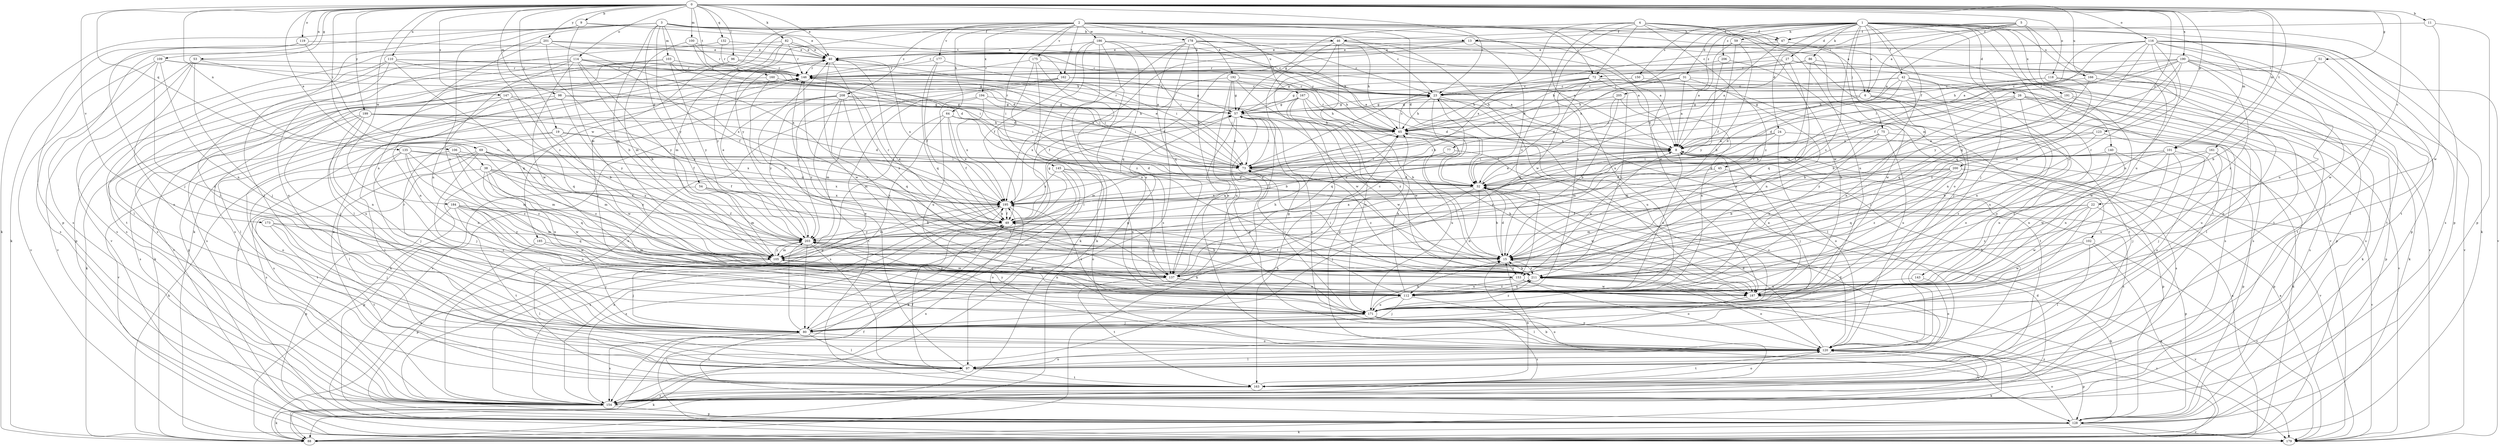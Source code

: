 strict digraph  {
0;
1;
2;
3;
4;
5;
6;
8;
9;
11;
13;
15;
19;
22;
23;
24;
26;
27;
31;
32;
38;
40;
42;
45;
46;
47;
49;
51;
53;
54;
57;
59;
64;
65;
69;
72;
73;
75;
77;
80;
82;
86;
88;
96;
97;
98;
100;
101;
102;
103;
105;
106;
109;
110;
112;
114;
116;
118;
119;
120;
123;
128;
132;
135;
137;
140;
143;
145;
146;
147;
150;
153;
154;
160;
161;
162;
163;
166;
167;
171;
173;
175;
177;
178;
179;
184;
185;
186;
187;
190;
191;
192;
194;
195;
199;
200;
201;
203;
205;
206;
208;
211;
0 -> 9  [label=b];
0 -> 11  [label=b];
0 -> 19  [label=c];
0 -> 22  [label=c];
0 -> 23  [label=c];
0 -> 38  [label=e];
0 -> 40  [label=e];
0 -> 51  [label=g];
0 -> 53  [label=g];
0 -> 69  [label=i];
0 -> 82  [label=k];
0 -> 96  [label=l];
0 -> 98  [label=m];
0 -> 100  [label=m];
0 -> 101  [label=m];
0 -> 106  [label=n];
0 -> 109  [label=n];
0 -> 110  [label=n];
0 -> 114  [label=o];
0 -> 116  [label=o];
0 -> 118  [label=o];
0 -> 119  [label=o];
0 -> 123  [label=p];
0 -> 132  [label=q];
0 -> 135  [label=q];
0 -> 147  [label=s];
0 -> 160  [label=t];
0 -> 161  [label=t];
0 -> 166  [label=u];
0 -> 173  [label=v];
0 -> 184  [label=w];
0 -> 190  [label=x];
0 -> 199  [label=y];
0 -> 200  [label=y];
0 -> 201  [label=y];
1 -> 6  [label=a];
1 -> 13  [label=b];
1 -> 24  [label=d];
1 -> 26  [label=d];
1 -> 27  [label=d];
1 -> 31  [label=d];
1 -> 42  [label=f];
1 -> 45  [label=f];
1 -> 46  [label=f];
1 -> 59  [label=h];
1 -> 75  [label=j];
1 -> 77  [label=j];
1 -> 80  [label=j];
1 -> 86  [label=k];
1 -> 88  [label=k];
1 -> 101  [label=m];
1 -> 128  [label=p];
1 -> 140  [label=r];
1 -> 143  [label=r];
1 -> 150  [label=s];
1 -> 153  [label=s];
1 -> 166  [label=u];
1 -> 191  [label=x];
1 -> 205  [label=z];
1 -> 206  [label=z];
2 -> 6  [label=a];
2 -> 32  [label=d];
2 -> 64  [label=h];
2 -> 72  [label=i];
2 -> 88  [label=k];
2 -> 102  [label=m];
2 -> 145  [label=r];
2 -> 162  [label=t];
2 -> 167  [label=u];
2 -> 171  [label=u];
2 -> 175  [label=v];
2 -> 177  [label=v];
2 -> 178  [label=v];
2 -> 185  [label=w];
2 -> 186  [label=w];
2 -> 187  [label=w];
2 -> 192  [label=x];
2 -> 194  [label=x];
2 -> 203  [label=y];
2 -> 208  [label=z];
3 -> 13  [label=b];
3 -> 23  [label=c];
3 -> 32  [label=d];
3 -> 46  [label=f];
3 -> 54  [label=g];
3 -> 97  [label=l];
3 -> 103  [label=m];
3 -> 105  [label=m];
3 -> 112  [label=n];
3 -> 153  [label=s];
3 -> 162  [label=t];
3 -> 203  [label=y];
4 -> 47  [label=f];
4 -> 57  [label=g];
4 -> 72  [label=i];
4 -> 112  [label=n];
4 -> 120  [label=o];
4 -> 153  [label=s];
4 -> 171  [label=u];
4 -> 187  [label=w];
4 -> 195  [label=x];
4 -> 211  [label=z];
5 -> 6  [label=a];
5 -> 8  [label=a];
5 -> 23  [label=c];
5 -> 47  [label=f];
5 -> 72  [label=i];
5 -> 137  [label=q];
5 -> 171  [label=u];
6 -> 32  [label=d];
6 -> 57  [label=g];
6 -> 65  [label=h];
6 -> 112  [label=n];
6 -> 120  [label=o];
6 -> 171  [label=u];
8 -> 73  [label=i];
8 -> 80  [label=j];
8 -> 112  [label=n];
8 -> 128  [label=p];
8 -> 179  [label=v];
8 -> 195  [label=x];
9 -> 40  [label=e];
9 -> 47  [label=f];
9 -> 88  [label=k];
9 -> 105  [label=m];
9 -> 128  [label=p];
11 -> 47  [label=f];
11 -> 128  [label=p];
11 -> 187  [label=w];
13 -> 32  [label=d];
13 -> 40  [label=e];
13 -> 49  [label=f];
13 -> 97  [label=l];
13 -> 179  [label=v];
13 -> 195  [label=x];
15 -> 32  [label=d];
15 -> 40  [label=e];
15 -> 153  [label=s];
15 -> 211  [label=z];
19 -> 8  [label=a];
19 -> 97  [label=l];
19 -> 154  [label=s];
19 -> 187  [label=w];
19 -> 195  [label=x];
22 -> 49  [label=f];
22 -> 80  [label=j];
22 -> 105  [label=m];
22 -> 128  [label=p];
22 -> 187  [label=w];
22 -> 211  [label=z];
23 -> 57  [label=g];
23 -> 65  [label=h];
23 -> 97  [label=l];
23 -> 137  [label=q];
23 -> 163  [label=t];
23 -> 171  [label=u];
24 -> 8  [label=a];
24 -> 73  [label=i];
24 -> 105  [label=m];
24 -> 120  [label=o];
24 -> 154  [label=s];
26 -> 15  [label=b];
26 -> 49  [label=f];
26 -> 57  [label=g];
26 -> 97  [label=l];
26 -> 112  [label=n];
26 -> 154  [label=s];
26 -> 179  [label=v];
27 -> 32  [label=d];
27 -> 57  [label=g];
27 -> 128  [label=p];
27 -> 137  [label=q];
27 -> 146  [label=r];
27 -> 163  [label=t];
31 -> 8  [label=a];
31 -> 23  [label=c];
31 -> 32  [label=d];
31 -> 73  [label=i];
31 -> 112  [label=n];
31 -> 154  [label=s];
32 -> 8  [label=a];
32 -> 15  [label=b];
32 -> 80  [label=j];
32 -> 112  [label=n];
32 -> 187  [label=w];
32 -> 195  [label=x];
38 -> 32  [label=d];
38 -> 49  [label=f];
38 -> 112  [label=n];
38 -> 137  [label=q];
38 -> 163  [label=t];
38 -> 187  [label=w];
38 -> 195  [label=x];
38 -> 203  [label=y];
40 -> 146  [label=r];
40 -> 187  [label=w];
40 -> 195  [label=x];
40 -> 211  [label=z];
42 -> 15  [label=b];
42 -> 23  [label=c];
42 -> 32  [label=d];
42 -> 65  [label=h];
42 -> 73  [label=i];
42 -> 88  [label=k];
42 -> 112  [label=n];
42 -> 120  [label=o];
45 -> 32  [label=d];
45 -> 154  [label=s];
45 -> 203  [label=y];
46 -> 8  [label=a];
46 -> 40  [label=e];
46 -> 65  [label=h];
46 -> 80  [label=j];
46 -> 128  [label=p];
46 -> 163  [label=t];
46 -> 187  [label=w];
47 -> 8  [label=a];
47 -> 40  [label=e];
47 -> 128  [label=p];
49 -> 57  [label=g];
49 -> 137  [label=q];
49 -> 146  [label=r];
49 -> 154  [label=s];
49 -> 195  [label=x];
49 -> 203  [label=y];
51 -> 15  [label=b];
51 -> 97  [label=l];
51 -> 146  [label=r];
53 -> 80  [label=j];
53 -> 120  [label=o];
53 -> 146  [label=r];
53 -> 154  [label=s];
53 -> 179  [label=v];
53 -> 195  [label=x];
54 -> 15  [label=b];
54 -> 105  [label=m];
54 -> 128  [label=p];
54 -> 195  [label=x];
57 -> 65  [label=h];
57 -> 73  [label=i];
57 -> 88  [label=k];
57 -> 120  [label=o];
57 -> 137  [label=q];
57 -> 146  [label=r];
57 -> 187  [label=w];
59 -> 8  [label=a];
59 -> 15  [label=b];
59 -> 40  [label=e];
59 -> 49  [label=f];
59 -> 163  [label=t];
64 -> 15  [label=b];
64 -> 49  [label=f];
64 -> 65  [label=h];
64 -> 105  [label=m];
64 -> 154  [label=s];
64 -> 195  [label=x];
65 -> 8  [label=a];
65 -> 23  [label=c];
65 -> 105  [label=m];
65 -> 146  [label=r];
65 -> 171  [label=u];
69 -> 73  [label=i];
69 -> 80  [label=j];
69 -> 97  [label=l];
69 -> 105  [label=m];
69 -> 154  [label=s];
69 -> 203  [label=y];
69 -> 211  [label=z];
72 -> 23  [label=c];
72 -> 57  [label=g];
72 -> 65  [label=h];
72 -> 73  [label=i];
72 -> 88  [label=k];
72 -> 137  [label=q];
72 -> 163  [label=t];
72 -> 211  [label=z];
73 -> 32  [label=d];
73 -> 40  [label=e];
73 -> 211  [label=z];
75 -> 8  [label=a];
75 -> 88  [label=k];
75 -> 105  [label=m];
75 -> 112  [label=n];
75 -> 171  [label=u];
77 -> 73  [label=i];
77 -> 120  [label=o];
77 -> 195  [label=x];
80 -> 57  [label=g];
80 -> 97  [label=l];
80 -> 120  [label=o];
80 -> 146  [label=r];
80 -> 154  [label=s];
80 -> 163  [label=t];
80 -> 203  [label=y];
82 -> 8  [label=a];
82 -> 23  [label=c];
82 -> 40  [label=e];
82 -> 105  [label=m];
82 -> 146  [label=r];
82 -> 179  [label=v];
82 -> 203  [label=y];
86 -> 15  [label=b];
86 -> 65  [label=h];
86 -> 80  [label=j];
86 -> 146  [label=r];
86 -> 179  [label=v];
88 -> 8  [label=a];
88 -> 195  [label=x];
88 -> 211  [label=z];
96 -> 8  [label=a];
96 -> 97  [label=l];
96 -> 146  [label=r];
96 -> 154  [label=s];
97 -> 32  [label=d];
97 -> 40  [label=e];
97 -> 88  [label=k];
97 -> 120  [label=o];
97 -> 163  [label=t];
98 -> 57  [label=g];
98 -> 65  [label=h];
98 -> 88  [label=k];
98 -> 97  [label=l];
98 -> 203  [label=y];
100 -> 32  [label=d];
100 -> 40  [label=e];
100 -> 105  [label=m];
100 -> 146  [label=r];
101 -> 32  [label=d];
101 -> 73  [label=i];
101 -> 80  [label=j];
101 -> 112  [label=n];
101 -> 120  [label=o];
101 -> 171  [label=u];
101 -> 211  [label=z];
102 -> 15  [label=b];
102 -> 88  [label=k];
102 -> 97  [label=l];
102 -> 179  [label=v];
102 -> 187  [label=w];
103 -> 32  [label=d];
103 -> 146  [label=r];
103 -> 154  [label=s];
103 -> 179  [label=v];
103 -> 203  [label=y];
105 -> 8  [label=a];
105 -> 80  [label=j];
105 -> 97  [label=l];
105 -> 112  [label=n];
105 -> 137  [label=q];
105 -> 203  [label=y];
106 -> 73  [label=i];
106 -> 88  [label=k];
106 -> 105  [label=m];
106 -> 211  [label=z];
109 -> 73  [label=i];
109 -> 112  [label=n];
109 -> 146  [label=r];
109 -> 154  [label=s];
109 -> 171  [label=u];
109 -> 179  [label=v];
110 -> 57  [label=g];
110 -> 73  [label=i];
110 -> 80  [label=j];
110 -> 97  [label=l];
110 -> 137  [label=q];
110 -> 146  [label=r];
110 -> 163  [label=t];
112 -> 65  [label=h];
112 -> 73  [label=i];
112 -> 80  [label=j];
112 -> 120  [label=o];
112 -> 171  [label=u];
112 -> 203  [label=y];
112 -> 211  [label=z];
114 -> 8  [label=a];
114 -> 15  [label=b];
114 -> 49  [label=f];
114 -> 112  [label=n];
114 -> 128  [label=p];
114 -> 146  [label=r];
114 -> 154  [label=s];
114 -> 187  [label=w];
114 -> 203  [label=y];
116 -> 8  [label=a];
116 -> 40  [label=e];
116 -> 49  [label=f];
116 -> 97  [label=l];
116 -> 112  [label=n];
116 -> 137  [label=q];
116 -> 146  [label=r];
116 -> 154  [label=s];
116 -> 163  [label=t];
116 -> 171  [label=u];
116 -> 179  [label=v];
116 -> 195  [label=x];
116 -> 211  [label=z];
118 -> 23  [label=c];
118 -> 65  [label=h];
118 -> 163  [label=t];
118 -> 211  [label=z];
119 -> 40  [label=e];
119 -> 80  [label=j];
119 -> 88  [label=k];
119 -> 105  [label=m];
120 -> 32  [label=d];
120 -> 57  [label=g];
120 -> 88  [label=k];
120 -> 97  [label=l];
120 -> 128  [label=p];
120 -> 163  [label=t];
123 -> 8  [label=a];
123 -> 15  [label=b];
123 -> 171  [label=u];
123 -> 203  [label=y];
128 -> 15  [label=b];
128 -> 88  [label=k];
128 -> 120  [label=o];
128 -> 146  [label=r];
128 -> 179  [label=v];
128 -> 195  [label=x];
132 -> 40  [label=e];
132 -> 120  [label=o];
132 -> 146  [label=r];
135 -> 32  [label=d];
135 -> 49  [label=f];
135 -> 73  [label=i];
135 -> 80  [label=j];
135 -> 105  [label=m];
135 -> 112  [label=n];
135 -> 120  [label=o];
135 -> 211  [label=z];
137 -> 23  [label=c];
137 -> 65  [label=h];
137 -> 105  [label=m];
137 -> 112  [label=n];
137 -> 163  [label=t];
137 -> 187  [label=w];
137 -> 203  [label=y];
140 -> 73  [label=i];
140 -> 112  [label=n];
140 -> 128  [label=p];
140 -> 187  [label=w];
143 -> 112  [label=n];
143 -> 120  [label=o];
145 -> 32  [label=d];
145 -> 80  [label=j];
145 -> 88  [label=k];
145 -> 112  [label=n];
145 -> 120  [label=o];
145 -> 195  [label=x];
146 -> 23  [label=c];
146 -> 73  [label=i];
146 -> 88  [label=k];
146 -> 128  [label=p];
147 -> 15  [label=b];
147 -> 57  [label=g];
147 -> 80  [label=j];
147 -> 112  [label=n];
147 -> 137  [label=q];
150 -> 23  [label=c];
150 -> 65  [label=h];
150 -> 154  [label=s];
153 -> 8  [label=a];
153 -> 73  [label=i];
153 -> 112  [label=n];
153 -> 120  [label=o];
153 -> 146  [label=r];
153 -> 154  [label=s];
154 -> 15  [label=b];
154 -> 32  [label=d];
154 -> 40  [label=e];
154 -> 65  [label=h];
154 -> 88  [label=k];
154 -> 120  [label=o];
154 -> 128  [label=p];
154 -> 195  [label=x];
160 -> 15  [label=b];
160 -> 23  [label=c];
160 -> 73  [label=i];
160 -> 154  [label=s];
161 -> 73  [label=i];
161 -> 80  [label=j];
161 -> 112  [label=n];
161 -> 128  [label=p];
161 -> 211  [label=z];
162 -> 23  [label=c];
162 -> 57  [label=g];
162 -> 65  [label=h];
162 -> 128  [label=p];
162 -> 154  [label=s];
162 -> 203  [label=y];
163 -> 15  [label=b];
163 -> 49  [label=f];
163 -> 120  [label=o];
163 -> 154  [label=s];
166 -> 23  [label=c];
166 -> 120  [label=o];
166 -> 137  [label=q];
166 -> 154  [label=s];
167 -> 15  [label=b];
167 -> 57  [label=g];
167 -> 65  [label=h];
167 -> 171  [label=u];
167 -> 187  [label=w];
167 -> 195  [label=x];
167 -> 211  [label=z];
171 -> 15  [label=b];
171 -> 57  [label=g];
171 -> 80  [label=j];
171 -> 120  [label=o];
171 -> 146  [label=r];
171 -> 154  [label=s];
171 -> 195  [label=x];
171 -> 203  [label=y];
171 -> 211  [label=z];
173 -> 80  [label=j];
173 -> 163  [label=t];
173 -> 203  [label=y];
173 -> 211  [label=z];
175 -> 8  [label=a];
175 -> 112  [label=n];
175 -> 146  [label=r];
175 -> 154  [label=s];
175 -> 211  [label=z];
177 -> 49  [label=f];
177 -> 73  [label=i];
177 -> 137  [label=q];
177 -> 146  [label=r];
178 -> 8  [label=a];
178 -> 15  [label=b];
178 -> 23  [label=c];
178 -> 40  [label=e];
178 -> 65  [label=h];
178 -> 88  [label=k];
178 -> 120  [label=o];
178 -> 137  [label=q];
178 -> 154  [label=s];
179 -> 8  [label=a];
179 -> 49  [label=f];
184 -> 49  [label=f];
184 -> 80  [label=j];
184 -> 105  [label=m];
184 -> 128  [label=p];
184 -> 137  [label=q];
184 -> 163  [label=t];
184 -> 171  [label=u];
184 -> 187  [label=w];
185 -> 80  [label=j];
185 -> 105  [label=m];
185 -> 128  [label=p];
186 -> 23  [label=c];
186 -> 40  [label=e];
186 -> 49  [label=f];
186 -> 73  [label=i];
186 -> 88  [label=k];
186 -> 97  [label=l];
186 -> 137  [label=q];
186 -> 171  [label=u];
187 -> 8  [label=a];
187 -> 65  [label=h];
187 -> 97  [label=l];
187 -> 179  [label=v];
190 -> 15  [label=b];
190 -> 32  [label=d];
190 -> 65  [label=h];
190 -> 73  [label=i];
190 -> 146  [label=r];
190 -> 163  [label=t];
190 -> 179  [label=v];
190 -> 187  [label=w];
190 -> 203  [label=y];
190 -> 211  [label=z];
191 -> 15  [label=b];
191 -> 57  [label=g];
191 -> 128  [label=p];
191 -> 187  [label=w];
192 -> 23  [label=c];
192 -> 32  [label=d];
192 -> 49  [label=f];
192 -> 57  [label=g];
192 -> 73  [label=i];
192 -> 171  [label=u];
192 -> 187  [label=w];
194 -> 57  [label=g];
194 -> 73  [label=i];
194 -> 105  [label=m];
194 -> 171  [label=u];
194 -> 195  [label=x];
195 -> 49  [label=f];
195 -> 105  [label=m];
195 -> 120  [label=o];
195 -> 154  [label=s];
199 -> 32  [label=d];
199 -> 49  [label=f];
199 -> 65  [label=h];
199 -> 112  [label=n];
199 -> 154  [label=s];
199 -> 171  [label=u];
199 -> 179  [label=v];
199 -> 195  [label=x];
200 -> 15  [label=b];
200 -> 32  [label=d];
200 -> 137  [label=q];
200 -> 179  [label=v];
200 -> 195  [label=x];
200 -> 211  [label=z];
201 -> 15  [label=b];
201 -> 40  [label=e];
201 -> 65  [label=h];
201 -> 112  [label=n];
201 -> 154  [label=s];
201 -> 195  [label=x];
203 -> 15  [label=b];
203 -> 40  [label=e];
203 -> 80  [label=j];
203 -> 97  [label=l];
203 -> 105  [label=m];
205 -> 15  [label=b];
205 -> 49  [label=f];
205 -> 57  [label=g];
205 -> 112  [label=n];
206 -> 146  [label=r];
206 -> 187  [label=w];
206 -> 203  [label=y];
208 -> 57  [label=g];
208 -> 73  [label=i];
208 -> 88  [label=k];
208 -> 112  [label=n];
208 -> 137  [label=q];
208 -> 163  [label=t];
208 -> 179  [label=v];
208 -> 203  [label=y];
211 -> 15  [label=b];
211 -> 49  [label=f];
211 -> 112  [label=n];
211 -> 120  [label=o];
211 -> 146  [label=r];
211 -> 179  [label=v];
}
